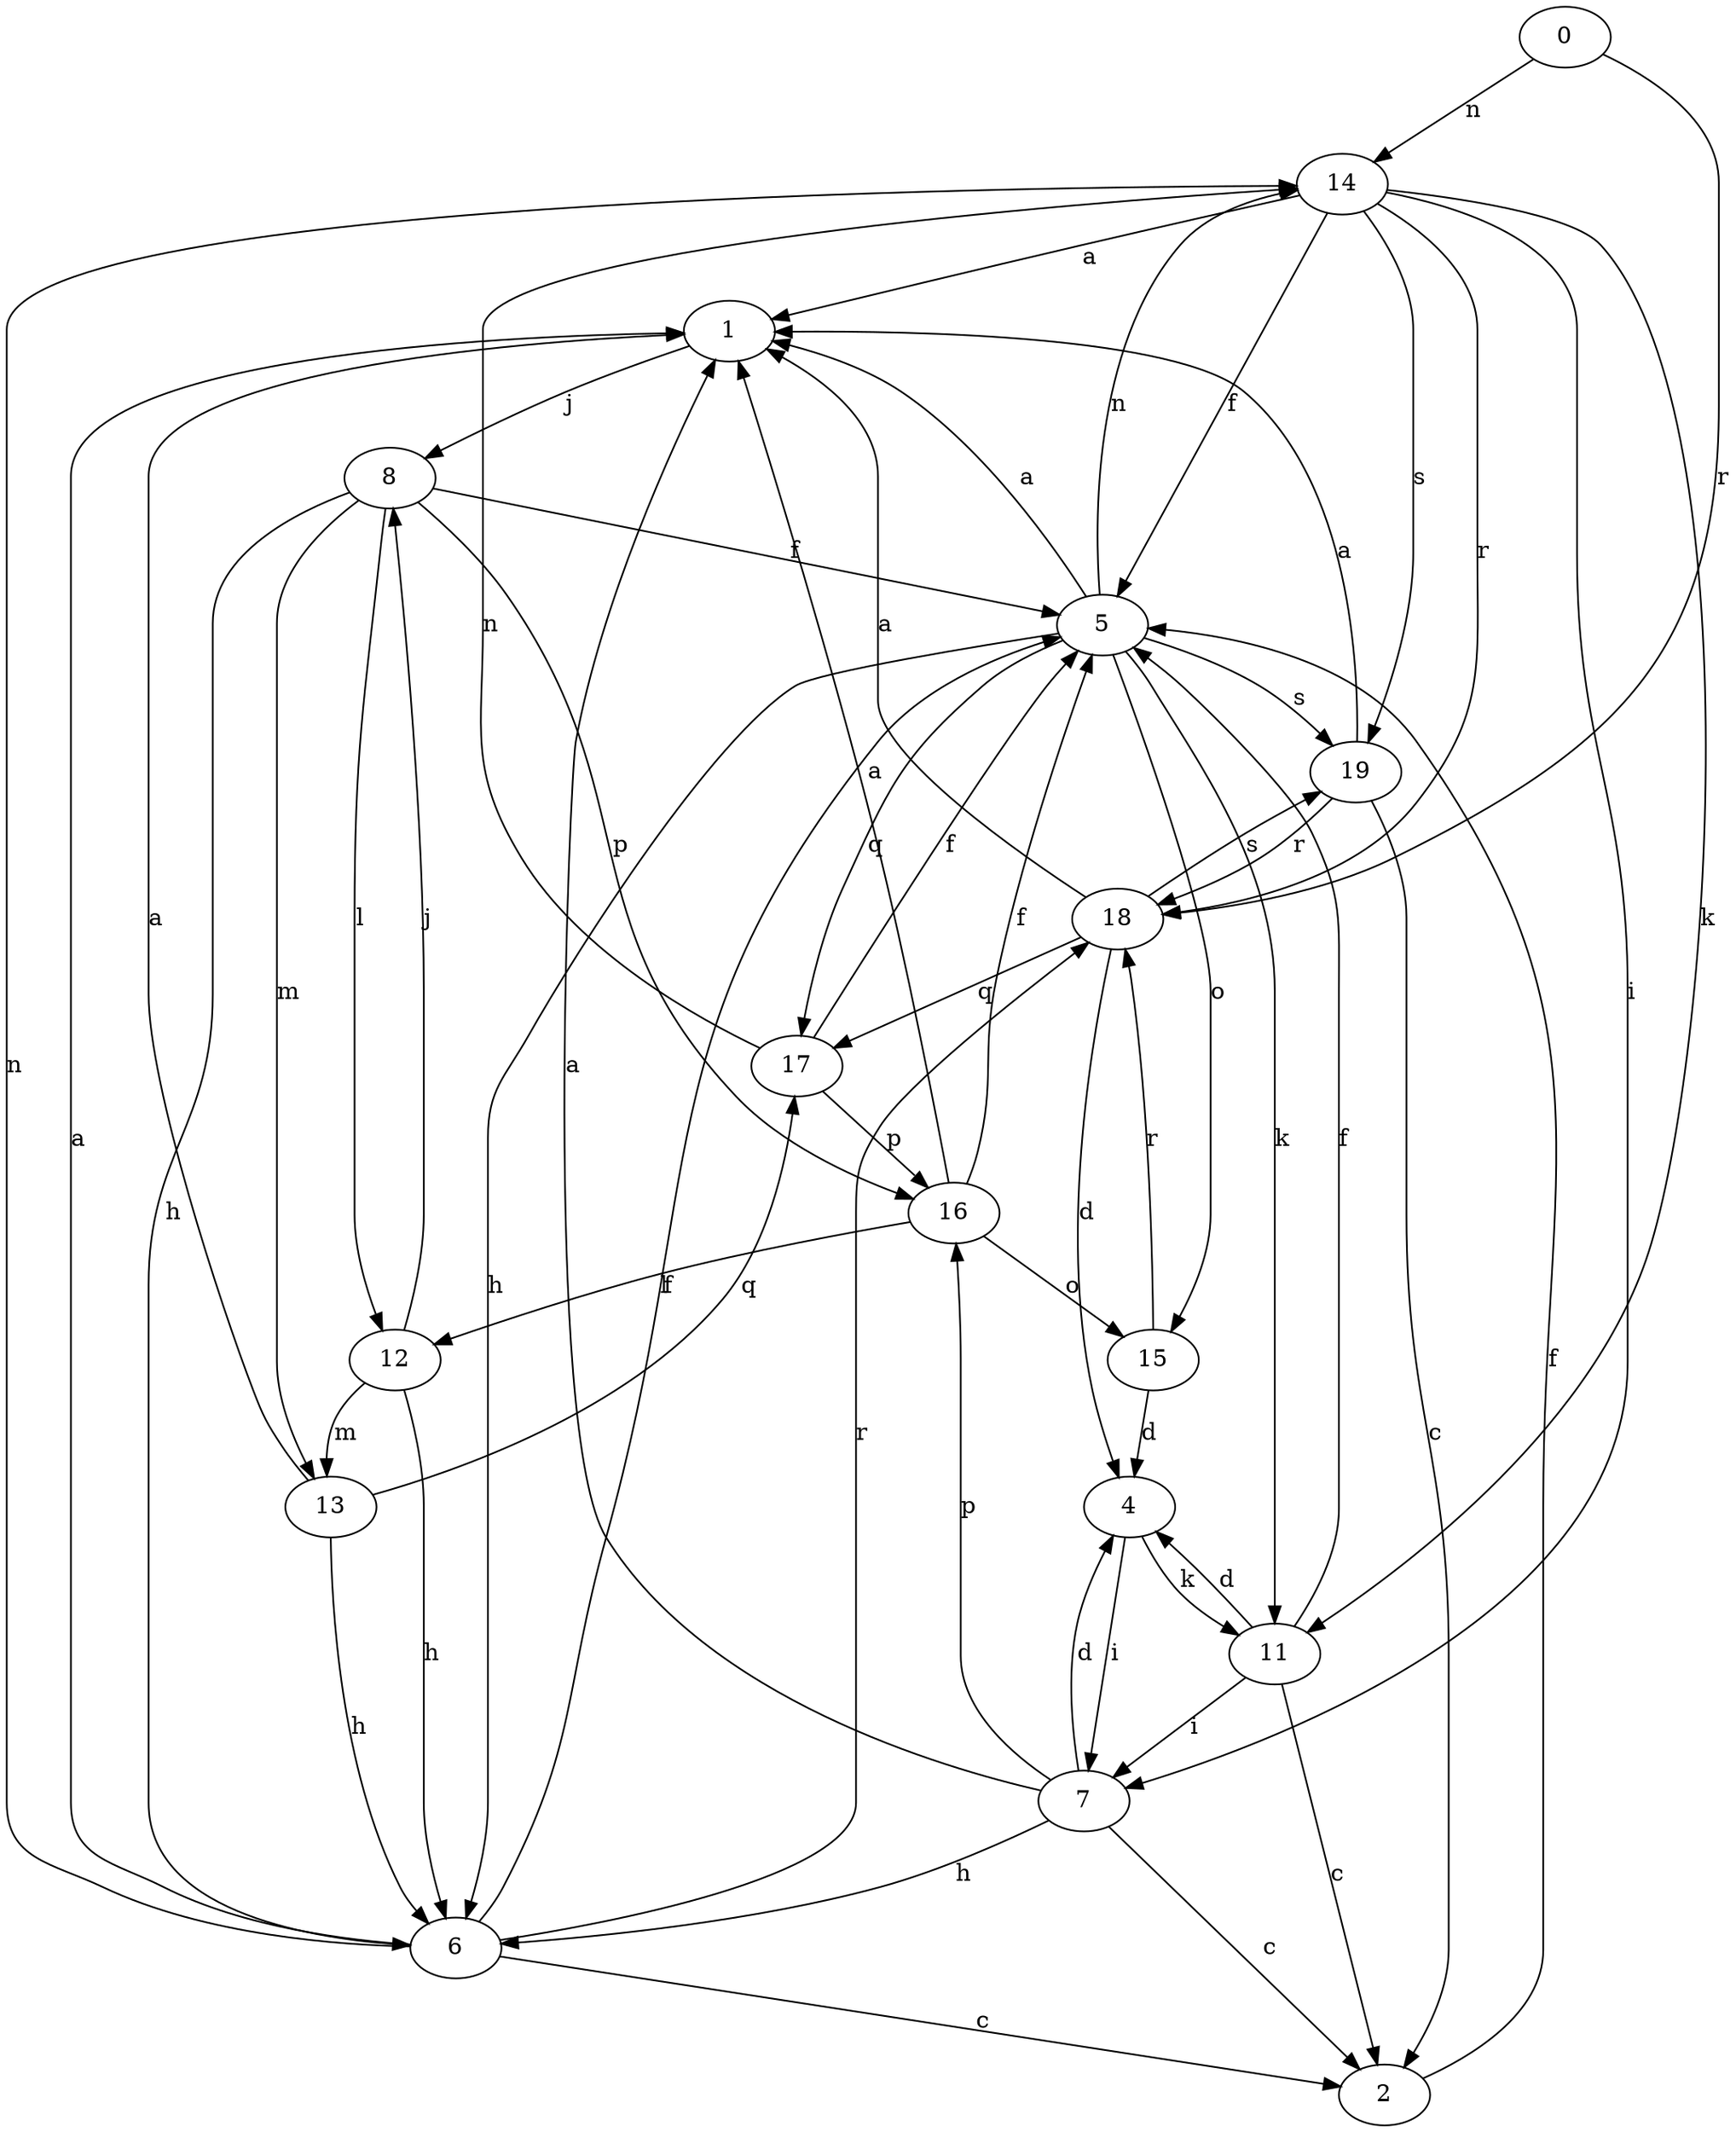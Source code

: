 strict digraph  {
0;
1;
2;
4;
5;
6;
7;
8;
11;
12;
13;
14;
15;
16;
17;
18;
19;
0 -> 14  [label=n];
0 -> 18  [label=r];
1 -> 8  [label=j];
2 -> 5  [label=f];
4 -> 7  [label=i];
4 -> 11  [label=k];
5 -> 1  [label=a];
5 -> 6  [label=h];
5 -> 11  [label=k];
5 -> 14  [label=n];
5 -> 15  [label=o];
5 -> 17  [label=q];
5 -> 19  [label=s];
6 -> 1  [label=a];
6 -> 2  [label=c];
6 -> 5  [label=f];
6 -> 14  [label=n];
6 -> 18  [label=r];
7 -> 1  [label=a];
7 -> 2  [label=c];
7 -> 4  [label=d];
7 -> 6  [label=h];
7 -> 16  [label=p];
8 -> 5  [label=f];
8 -> 6  [label=h];
8 -> 12  [label=l];
8 -> 13  [label=m];
8 -> 16  [label=p];
11 -> 2  [label=c];
11 -> 4  [label=d];
11 -> 5  [label=f];
11 -> 7  [label=i];
12 -> 6  [label=h];
12 -> 8  [label=j];
12 -> 13  [label=m];
13 -> 1  [label=a];
13 -> 6  [label=h];
13 -> 17  [label=q];
14 -> 1  [label=a];
14 -> 5  [label=f];
14 -> 7  [label=i];
14 -> 11  [label=k];
14 -> 18  [label=r];
14 -> 19  [label=s];
15 -> 4  [label=d];
15 -> 18  [label=r];
16 -> 1  [label=a];
16 -> 5  [label=f];
16 -> 12  [label=l];
16 -> 15  [label=o];
17 -> 5  [label=f];
17 -> 14  [label=n];
17 -> 16  [label=p];
18 -> 1  [label=a];
18 -> 4  [label=d];
18 -> 17  [label=q];
18 -> 19  [label=s];
19 -> 1  [label=a];
19 -> 2  [label=c];
19 -> 18  [label=r];
}
